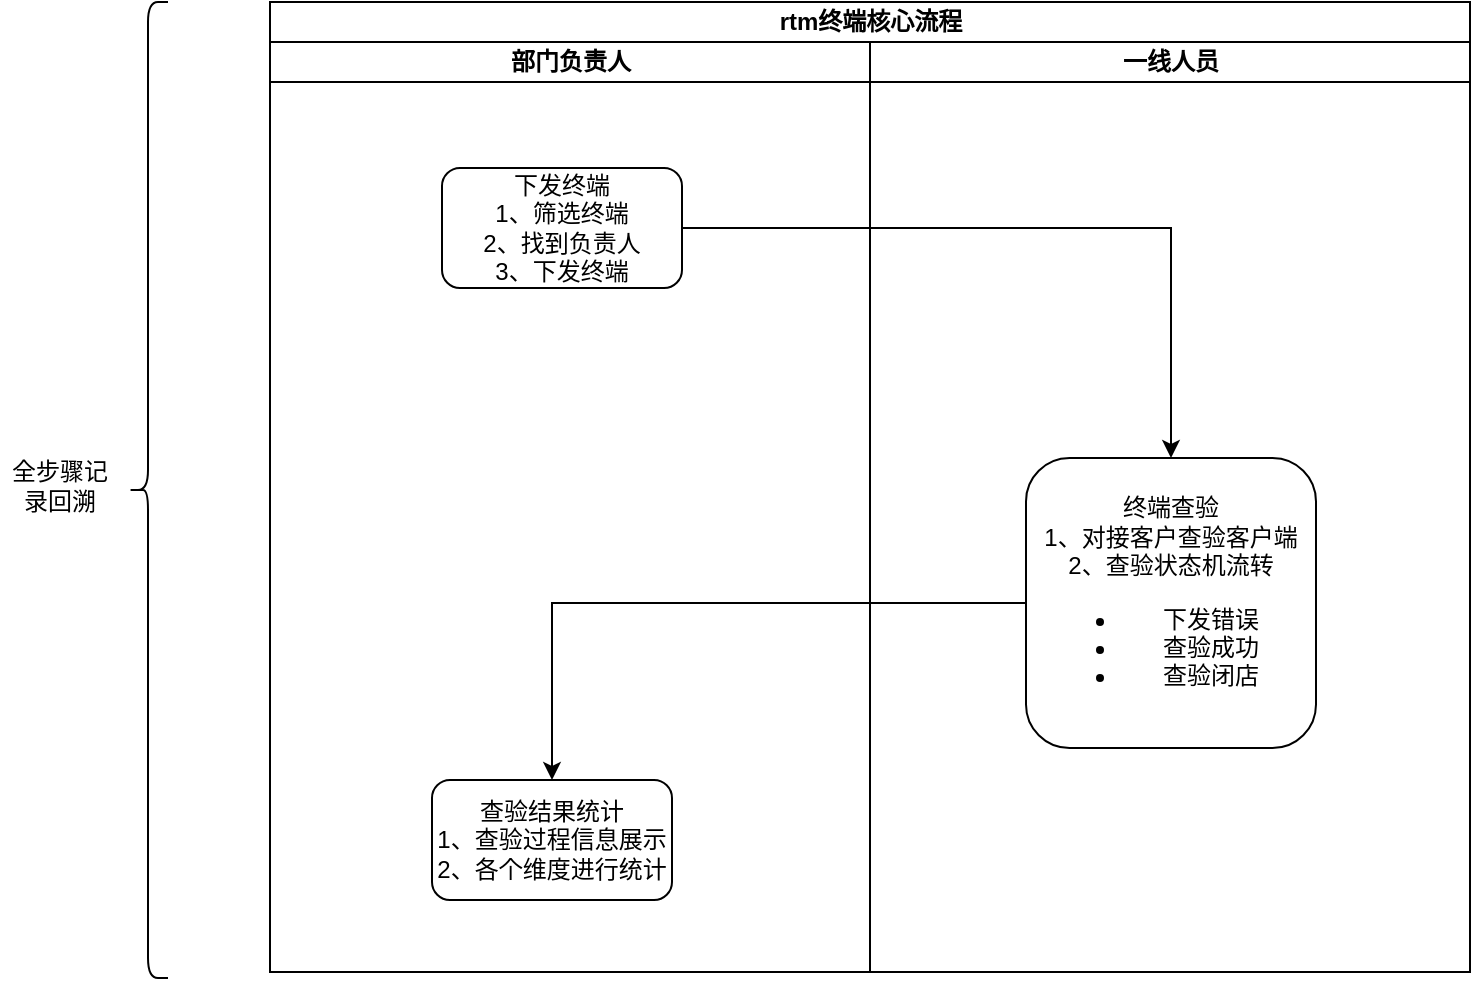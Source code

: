 <mxfile version="26.0.4">
  <diagram name="第 1 页" id="xRrCS5QztE6Z08vACNaN">
    <mxGraphModel dx="1058" dy="658" grid="0" gridSize="10" guides="0" tooltips="1" connect="0" arrows="0" fold="1" page="1" pageScale="1" pageWidth="3300" pageHeight="2339" background="none" math="0" shadow="0">
      <root>
        <mxCell id="0" />
        <mxCell id="1" parent="0" />
        <mxCell id="eiGT6yipun40KPxp0-vt-19" value="rtm终端核心流程" style="swimlane;childLayout=stackLayout;resizeParent=1;resizeParentMax=0;startSize=20;html=1;" vertex="1" parent="1">
          <mxGeometry x="1605" y="521" width="600" height="485" as="geometry" />
        </mxCell>
        <mxCell id="eiGT6yipun40KPxp0-vt-20" value="部门负责人" style="swimlane;startSize=20;html=1;" vertex="1" parent="eiGT6yipun40KPxp0-vt-19">
          <mxGeometry y="20" width="300" height="465" as="geometry" />
        </mxCell>
        <mxCell id="eiGT6yipun40KPxp0-vt-1" value="下发终端&lt;div&gt;1、筛选终端&lt;/div&gt;&lt;div&gt;2、找到负责人&lt;/div&gt;&lt;div&gt;3、下发终端&lt;/div&gt;" style="rounded=1;whiteSpace=wrap;html=1;points=[[0,0,0,0,0],[0,0.25,0,0,0],[0,0.5,0,0,0],[0,0.75,0,0,0],[0,1,0,0,0],[0.25,0,0,0,0],[0.25,1,0,0,0],[0.5,0,0,0,0],[0.5,1,0,0,0],[0.75,0,0,0,0],[0.75,1,0,0,0],[1,0,0,0,0],[1,0.25,0,0,0],[1,0.5,0,0,0],[1,0.75,0,0,0],[1,1,0,0,0]];" vertex="1" parent="eiGT6yipun40KPxp0-vt-20">
          <mxGeometry x="86.0" y="63" width="120" height="60" as="geometry" />
        </mxCell>
        <mxCell id="eiGT6yipun40KPxp0-vt-3" value="查验结果统计&lt;div&gt;1、查验过程信息展示&lt;/div&gt;&lt;div&gt;2、各个维度进行统计&lt;/div&gt;" style="rounded=1;whiteSpace=wrap;html=1;" vertex="1" parent="eiGT6yipun40KPxp0-vt-20">
          <mxGeometry x="81" y="369" width="120" height="60" as="geometry" />
        </mxCell>
        <mxCell id="eiGT6yipun40KPxp0-vt-21" value="一线人员" style="swimlane;startSize=20;html=1;" vertex="1" parent="eiGT6yipun40KPxp0-vt-19">
          <mxGeometry x="300" y="20" width="300" height="465" as="geometry">
            <mxRectangle x="120" y="20" width="32" height="460" as="alternateBounds" />
          </mxGeometry>
        </mxCell>
        <mxCell id="eiGT6yipun40KPxp0-vt-2" value="终端查验&lt;div&gt;1、对接客户查验客户端&lt;/div&gt;&lt;div&gt;2、查验状态机流转&lt;/div&gt;&lt;div&gt;&lt;ul&gt;&lt;li&gt;下发错误&lt;/li&gt;&lt;li&gt;查验成功&lt;/li&gt;&lt;li&gt;查验闭店&lt;/li&gt;&lt;/ul&gt;&lt;/div&gt;" style="rounded=1;whiteSpace=wrap;html=1;" vertex="1" parent="eiGT6yipun40KPxp0-vt-21">
          <mxGeometry x="78" y="208" width="145" height="145" as="geometry" />
        </mxCell>
        <mxCell id="eiGT6yipun40KPxp0-vt-14" value="" style="edgeStyle=orthogonalEdgeStyle;rounded=0;orthogonalLoop=1;jettySize=auto;html=1;" edge="1" parent="eiGT6yipun40KPxp0-vt-19" source="eiGT6yipun40KPxp0-vt-1" target="eiGT6yipun40KPxp0-vt-2">
          <mxGeometry relative="1" as="geometry" />
        </mxCell>
        <mxCell id="eiGT6yipun40KPxp0-vt-16" value="" style="edgeStyle=orthogonalEdgeStyle;rounded=0;orthogonalLoop=1;jettySize=auto;html=1;" edge="1" parent="eiGT6yipun40KPxp0-vt-19" source="eiGT6yipun40KPxp0-vt-2" target="eiGT6yipun40KPxp0-vt-3">
          <mxGeometry relative="1" as="geometry" />
        </mxCell>
        <mxCell id="eiGT6yipun40KPxp0-vt-25" value="" style="shape=curlyBracket;whiteSpace=wrap;html=1;rounded=1;labelPosition=left;verticalLabelPosition=middle;align=right;verticalAlign=middle;" vertex="1" parent="1">
          <mxGeometry x="1534" y="521" width="20" height="488" as="geometry" />
        </mxCell>
        <mxCell id="eiGT6yipun40KPxp0-vt-27" value="全步骤记录回溯" style="text;html=1;align=center;verticalAlign=middle;whiteSpace=wrap;rounded=0;" vertex="1" parent="1">
          <mxGeometry x="1470" y="748" width="60" height="30" as="geometry" />
        </mxCell>
      </root>
    </mxGraphModel>
  </diagram>
</mxfile>
